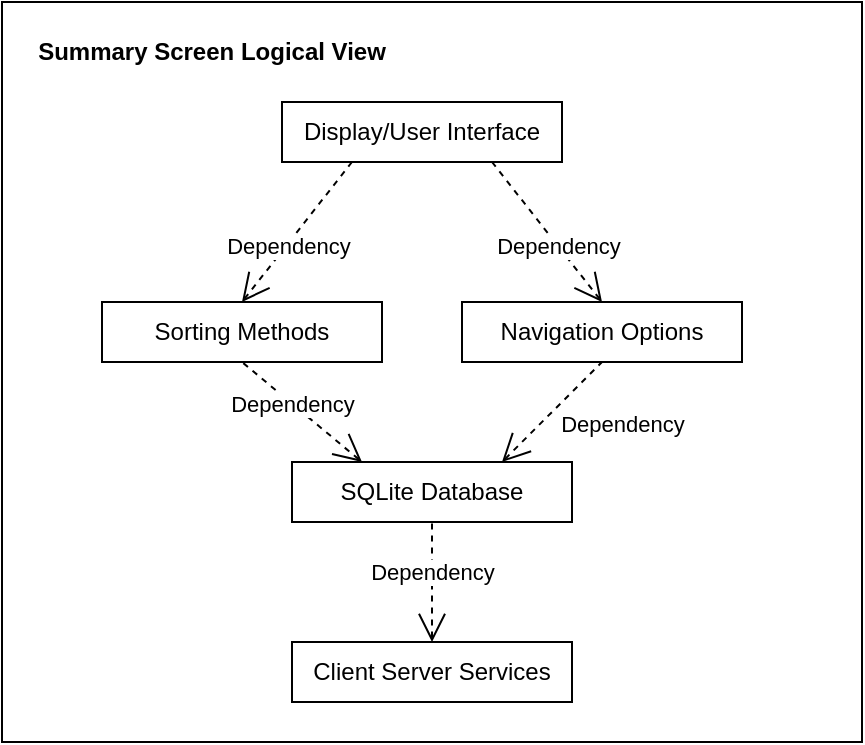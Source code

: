 <mxfile version="13.10.0" type="google"><diagram id="T67jNgdVk7EUnVRQVDtM" name="Page-1"><mxGraphModel dx="2062" dy="1122" grid="1" gridSize="10" guides="1" tooltips="1" connect="1" arrows="1" fold="1" page="1" pageScale="1" pageWidth="850" pageHeight="1100" math="0" shadow="0"><root><mxCell id="0"/><mxCell id="1" parent="0"/><mxCell id="OHkV2gfUYftZRdVHnOCh-1" value="" style="rounded=0;whiteSpace=wrap;html=1;" vertex="1" parent="1"><mxGeometry x="210" y="210" width="430" height="370" as="geometry"/></mxCell><mxCell id="OHkV2gfUYftZRdVHnOCh-2" value="&lt;b&gt;Summary Screen Logical View&lt;/b&gt;" style="text;html=1;strokeColor=none;fillColor=none;align=center;verticalAlign=middle;whiteSpace=wrap;rounded=0;" vertex="1" parent="1"><mxGeometry x="220" y="220" width="190" height="30" as="geometry"/></mxCell><mxCell id="OHkV2gfUYftZRdVHnOCh-3" value="Display/User Interface" style="rounded=0;whiteSpace=wrap;html=1;" vertex="1" parent="1"><mxGeometry x="350" y="260" width="140" height="30" as="geometry"/></mxCell><mxCell id="OHkV2gfUYftZRdVHnOCh-4" value="Sorting Methods" style="rounded=0;whiteSpace=wrap;html=1;" vertex="1" parent="1"><mxGeometry x="260" y="360" width="140" height="30" as="geometry"/></mxCell><mxCell id="OHkV2gfUYftZRdVHnOCh-5" value="Navigation Options" style="rounded=0;whiteSpace=wrap;html=1;" vertex="1" parent="1"><mxGeometry x="440" y="360" width="140" height="30" as="geometry"/></mxCell><mxCell id="OHkV2gfUYftZRdVHnOCh-6" value="SQLite Database" style="rounded=0;whiteSpace=wrap;html=1;" vertex="1" parent="1"><mxGeometry x="355" y="440" width="140" height="30" as="geometry"/></mxCell><mxCell id="OHkV2gfUYftZRdVHnOCh-7" value="Client Server Services" style="rounded=0;whiteSpace=wrap;html=1;" vertex="1" parent="1"><mxGeometry x="355" y="530" width="140" height="30" as="geometry"/></mxCell><mxCell id="OHkV2gfUYftZRdVHnOCh-9" value="" style="endArrow=open;endSize=12;dashed=1;html=1;exitX=0.25;exitY=1;exitDx=0;exitDy=0;entryX=0.5;entryY=0;entryDx=0;entryDy=0;" edge="1" parent="1" source="OHkV2gfUYftZRdVHnOCh-3" target="OHkV2gfUYftZRdVHnOCh-4"><mxGeometry width="160" relative="1" as="geometry"><mxPoint x="245" y="470" as="sourcePoint"/><mxPoint x="350" y="380" as="targetPoint"/><Array as="points"/></mxGeometry></mxCell><mxCell id="OHkV2gfUYftZRdVHnOCh-10" value="Dependency" style="edgeLabel;html=1;align=center;verticalAlign=middle;resizable=0;points=[];" vertex="1" connectable="0" parent="OHkV2gfUYftZRdVHnOCh-9"><mxGeometry x="0.175" relative="1" as="geometry"><mxPoint as="offset"/></mxGeometry></mxCell><mxCell id="OHkV2gfUYftZRdVHnOCh-11" value="" style="endArrow=open;endSize=12;dashed=1;html=1;exitX=0.75;exitY=1;exitDx=0;exitDy=0;entryX=0.5;entryY=0;entryDx=0;entryDy=0;" edge="1" parent="1" source="OHkV2gfUYftZRdVHnOCh-3" target="OHkV2gfUYftZRdVHnOCh-5"><mxGeometry width="160" relative="1" as="geometry"><mxPoint x="380" y="415" as="sourcePoint"/><mxPoint x="740" y="300" as="targetPoint"/><Array as="points"/></mxGeometry></mxCell><mxCell id="OHkV2gfUYftZRdVHnOCh-12" value="Dependency" style="edgeLabel;html=1;align=center;verticalAlign=middle;resizable=0;points=[];" vertex="1" connectable="0" parent="OHkV2gfUYftZRdVHnOCh-11"><mxGeometry x="0.175" relative="1" as="geometry"><mxPoint as="offset"/></mxGeometry></mxCell><mxCell id="OHkV2gfUYftZRdVHnOCh-13" value="" style="endArrow=none;endSize=12;dashed=1;html=1;exitX=0.25;exitY=0;exitDx=0;exitDy=0;entryX=0.5;entryY=1;entryDx=0;entryDy=0;startArrow=open;startFill=0;endFill=0;startSize=12;" edge="1" parent="1" source="OHkV2gfUYftZRdVHnOCh-6" target="OHkV2gfUYftZRdVHnOCh-4"><mxGeometry width="160" relative="1" as="geometry"><mxPoint x="300" y="450" as="sourcePoint"/><mxPoint x="400" y="410" as="targetPoint"/><Array as="points"/></mxGeometry></mxCell><mxCell id="OHkV2gfUYftZRdVHnOCh-14" value="Dependency" style="edgeLabel;html=1;align=center;verticalAlign=middle;resizable=0;points=[];" vertex="1" connectable="0" parent="OHkV2gfUYftZRdVHnOCh-13"><mxGeometry x="0.175" relative="1" as="geometry"><mxPoint as="offset"/></mxGeometry></mxCell><mxCell id="OHkV2gfUYftZRdVHnOCh-15" value="" style="endArrow=none;endSize=12;dashed=1;html=1;exitX=0.75;exitY=0;exitDx=0;exitDy=0;entryX=0.5;entryY=1;entryDx=0;entryDy=0;startArrow=open;startFill=0;startSize=12;endFill=0;" edge="1" parent="1" source="OHkV2gfUYftZRdVHnOCh-6" target="OHkV2gfUYftZRdVHnOCh-5"><mxGeometry width="160" relative="1" as="geometry"><mxPoint x="500" y="450" as="sourcePoint"/><mxPoint x="600" y="410" as="targetPoint"/><Array as="points"/></mxGeometry></mxCell><mxCell id="OHkV2gfUYftZRdVHnOCh-16" value="Dependency" style="edgeLabel;html=1;align=center;verticalAlign=middle;resizable=0;points=[];" vertex="1" connectable="0" parent="OHkV2gfUYftZRdVHnOCh-15"><mxGeometry x="0.175" relative="1" as="geometry"><mxPoint x="30.3" y="9.7" as="offset"/></mxGeometry></mxCell><mxCell id="OHkV2gfUYftZRdVHnOCh-17" value="" style="endArrow=none;endSize=12;dashed=1;html=1;exitX=0.5;exitY=0;exitDx=0;exitDy=0;entryX=0.5;entryY=1;entryDx=0;entryDy=0;startArrow=open;startFill=0;endFill=0;startSize=12;" edge="1" parent="1" source="OHkV2gfUYftZRdVHnOCh-7" target="OHkV2gfUYftZRdVHnOCh-6"><mxGeometry width="160" relative="1" as="geometry"><mxPoint x="360" y="380" as="sourcePoint"/><mxPoint x="460" y="340" as="targetPoint"/><Array as="points"/></mxGeometry></mxCell><mxCell id="OHkV2gfUYftZRdVHnOCh-18" value="Dependency" style="edgeLabel;html=1;align=center;verticalAlign=middle;resizable=0;points=[];" vertex="1" connectable="0" parent="OHkV2gfUYftZRdVHnOCh-17"><mxGeometry x="0.175" relative="1" as="geometry"><mxPoint as="offset"/></mxGeometry></mxCell></root></mxGraphModel></diagram></mxfile>